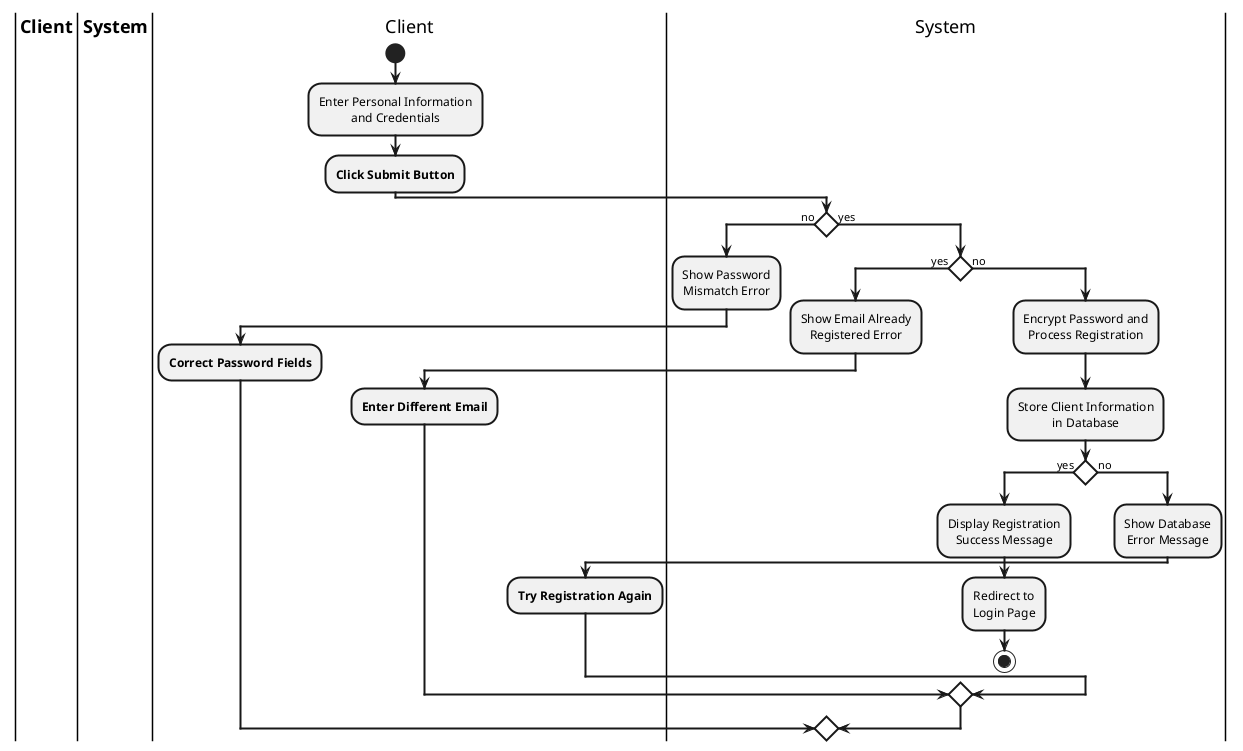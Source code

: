 @startuml Client Registration Activity Diagram

skinparam defaultTextAlignment center
skinparam ArrowThickness 2
skinparam ActivityBorderThickness 2
skinparam ActivityDiamondBackgroundColor white
skinparam ActivityDiamondBorderThickness 2

|**Client**|
|**System**|

|Client|
start
:Enter Personal Information\nand Credentials;
:**Click Submit Button**;

|System|
if () then (no)
  :Show Password\nMismatch Error;
  |Client|
  :**Correct Password Fields**;
else (yes)
  |System|
  if () then (yes)
    :Show Email Already\nRegistered Error;
    |Client|
    :**Enter Different Email**;
  else (no)
    |System|
    :Encrypt Password and\nProcess Registration;
    :Store Client Information\nin Database;
    if () then (yes)
      :Display Registration\nSuccess Message;
      :Redirect to\nLogin Page;
      stop
    else (no)
      :Show Database\nError Message;
      |Client|
      :**Try Registration Again**;
    endif
  endif
endif

@enduml 